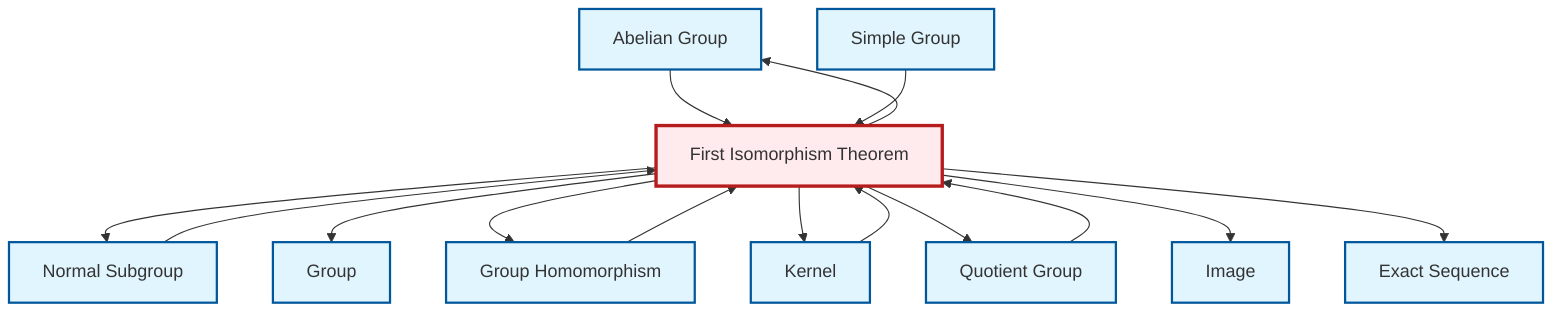 graph TD
    classDef definition fill:#e1f5fe,stroke:#01579b,stroke-width:2px
    classDef theorem fill:#f3e5f5,stroke:#4a148c,stroke-width:2px
    classDef axiom fill:#fff3e0,stroke:#e65100,stroke-width:2px
    classDef example fill:#e8f5e9,stroke:#1b5e20,stroke-width:2px
    classDef current fill:#ffebee,stroke:#b71c1c,stroke-width:3px
    def-abelian-group["Abelian Group"]:::definition
    def-exact-sequence["Exact Sequence"]:::definition
    def-image["Image"]:::definition
    def-homomorphism["Group Homomorphism"]:::definition
    def-normal-subgroup["Normal Subgroup"]:::definition
    def-simple-group["Simple Group"]:::definition
    thm-first-isomorphism["First Isomorphism Theorem"]:::theorem
    def-kernel["Kernel"]:::definition
    def-group["Group"]:::definition
    def-quotient-group["Quotient Group"]:::definition
    def-kernel --> thm-first-isomorphism
    def-abelian-group --> thm-first-isomorphism
    thm-first-isomorphism --> def-normal-subgroup
    thm-first-isomorphism --> def-abelian-group
    thm-first-isomorphism --> def-group
    def-homomorphism --> thm-first-isomorphism
    thm-first-isomorphism --> def-homomorphism
    thm-first-isomorphism --> def-kernel
    def-normal-subgroup --> thm-first-isomorphism
    def-quotient-group --> thm-first-isomorphism
    def-simple-group --> thm-first-isomorphism
    thm-first-isomorphism --> def-quotient-group
    thm-first-isomorphism --> def-image
    thm-first-isomorphism --> def-exact-sequence
    class thm-first-isomorphism current